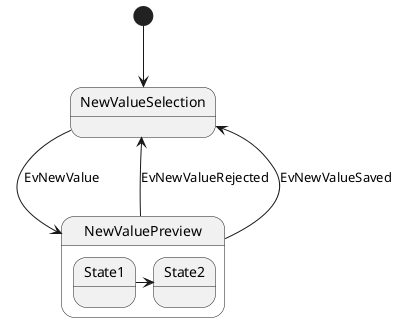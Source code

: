 {
  "sha1": "mswbn4wnypdf1vkd3otxoesfzwt0bvd",
  "insertion": {
    "when": "2024-06-03T18:59:35.644Z",
    "user": "plantuml@gmail.com"
  }
}
@startuml
  [*] --> NewValueSelection
  NewValueSelection --> NewValuePreview : EvNewValue
  NewValuePreview --> NewValueSelection : EvNewValueRejected
  NewValuePreview --> NewValueSelection : EvNewValueSaved
  
  state NewValuePreview {
     State1 -> State2
  }

@enduml

